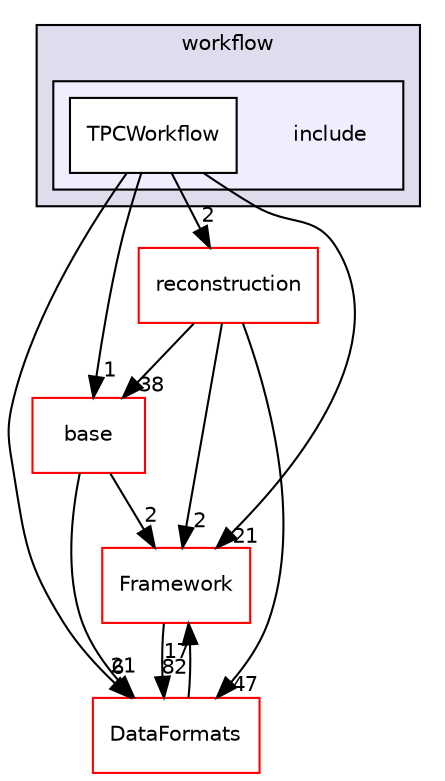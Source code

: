 digraph "/home/travis/build/AliceO2Group/AliceO2/Detectors/TPC/workflow/include" {
  bgcolor=transparent;
  compound=true
  node [ fontsize="10", fontname="Helvetica"];
  edge [ labelfontsize="10", labelfontname="Helvetica"];
  subgraph clusterdir_9cc61f72f781098a662027b321784562 {
    graph [ bgcolor="#ddddee", pencolor="black", label="workflow" fontname="Helvetica", fontsize="10", URL="dir_9cc61f72f781098a662027b321784562.html"]
  subgraph clusterdir_1ccc0e6feb2a9e42d8edde27429c6d63 {
    graph [ bgcolor="#eeeeff", pencolor="black", label="" URL="dir_1ccc0e6feb2a9e42d8edde27429c6d63.html"];
    dir_1ccc0e6feb2a9e42d8edde27429c6d63 [shape=plaintext label="include"];
    dir_24b8bac55cb140e3af9e30ab593ab26a [shape=box label="TPCWorkflow" color="black" fillcolor="white" style="filled" URL="dir_24b8bac55cb140e3af9e30ab593ab26a.html"];
  }
  }
  dir_677b030cc750909e4cd27413873678d8 [shape=box label="base" color="red" URL="dir_677b030cc750909e4cd27413873678d8.html"];
  dir_a5de047958dd458e809773c6ffaa8478 [shape=box label="reconstruction" color="red" URL="dir_a5de047958dd458e809773c6ffaa8478.html"];
  dir_bcbb2cf9a3d3d83e5515c82071a07177 [shape=box label="Framework" color="red" URL="dir_bcbb2cf9a3d3d83e5515c82071a07177.html"];
  dir_2171f7ec022c5423887b07c69b2f5b48 [shape=box label="DataFormats" color="red" URL="dir_2171f7ec022c5423887b07c69b2f5b48.html"];
  dir_24b8bac55cb140e3af9e30ab593ab26a->dir_677b030cc750909e4cd27413873678d8 [headlabel="1", labeldistance=1.5 headhref="dir_000398_000054.html"];
  dir_24b8bac55cb140e3af9e30ab593ab26a->dir_a5de047958dd458e809773c6ffaa8478 [headlabel="2", labeldistance=1.5 headhref="dir_000398_000377.html"];
  dir_24b8bac55cb140e3af9e30ab593ab26a->dir_bcbb2cf9a3d3d83e5515c82071a07177 [headlabel="21", labeldistance=1.5 headhref="dir_000398_000015.html"];
  dir_24b8bac55cb140e3af9e30ab593ab26a->dir_2171f7ec022c5423887b07c69b2f5b48 [headlabel="6", labeldistance=1.5 headhref="dir_000398_000080.html"];
  dir_677b030cc750909e4cd27413873678d8->dir_bcbb2cf9a3d3d83e5515c82071a07177 [headlabel="2", labeldistance=1.5 headhref="dir_000054_000015.html"];
  dir_677b030cc750909e4cd27413873678d8->dir_2171f7ec022c5423887b07c69b2f5b48 [headlabel="21", labeldistance=1.5 headhref="dir_000054_000080.html"];
  dir_a5de047958dd458e809773c6ffaa8478->dir_677b030cc750909e4cd27413873678d8 [headlabel="38", labeldistance=1.5 headhref="dir_000377_000054.html"];
  dir_a5de047958dd458e809773c6ffaa8478->dir_bcbb2cf9a3d3d83e5515c82071a07177 [headlabel="2", labeldistance=1.5 headhref="dir_000377_000015.html"];
  dir_a5de047958dd458e809773c6ffaa8478->dir_2171f7ec022c5423887b07c69b2f5b48 [headlabel="47", labeldistance=1.5 headhref="dir_000377_000080.html"];
  dir_bcbb2cf9a3d3d83e5515c82071a07177->dir_2171f7ec022c5423887b07c69b2f5b48 [headlabel="82", labeldistance=1.5 headhref="dir_000015_000080.html"];
  dir_2171f7ec022c5423887b07c69b2f5b48->dir_bcbb2cf9a3d3d83e5515c82071a07177 [headlabel="17", labeldistance=1.5 headhref="dir_000080_000015.html"];
}
